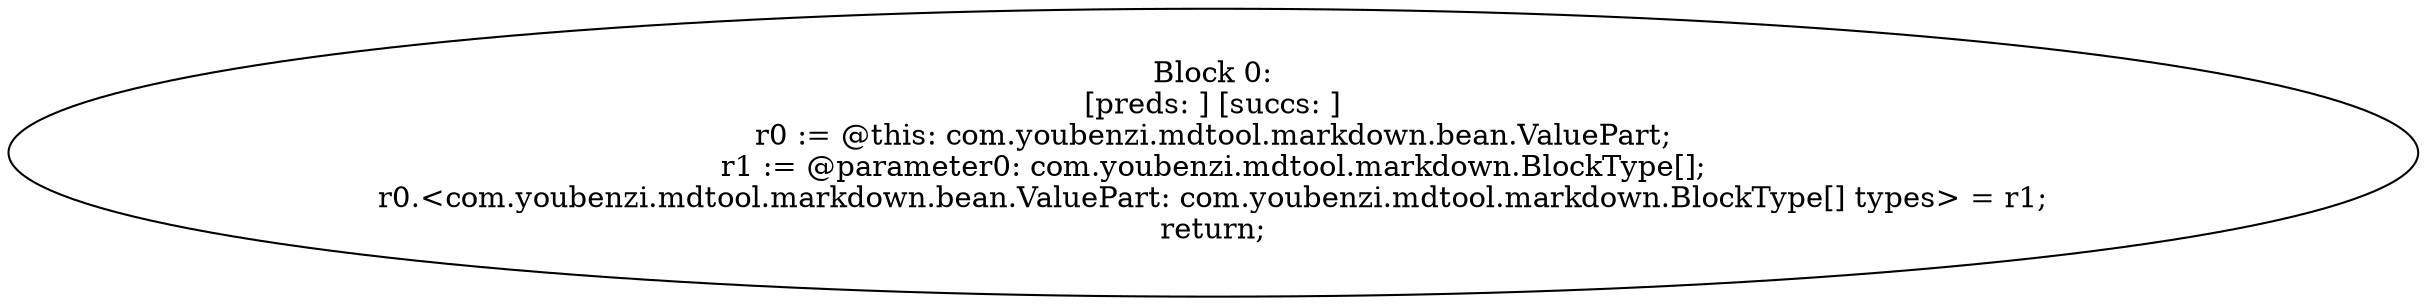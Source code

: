 digraph "unitGraph" {
    "Block 0:
[preds: ] [succs: ]
r0 := @this: com.youbenzi.mdtool.markdown.bean.ValuePart;
r1 := @parameter0: com.youbenzi.mdtool.markdown.BlockType[];
r0.<com.youbenzi.mdtool.markdown.bean.ValuePart: com.youbenzi.mdtool.markdown.BlockType[] types> = r1;
return;
"
}
